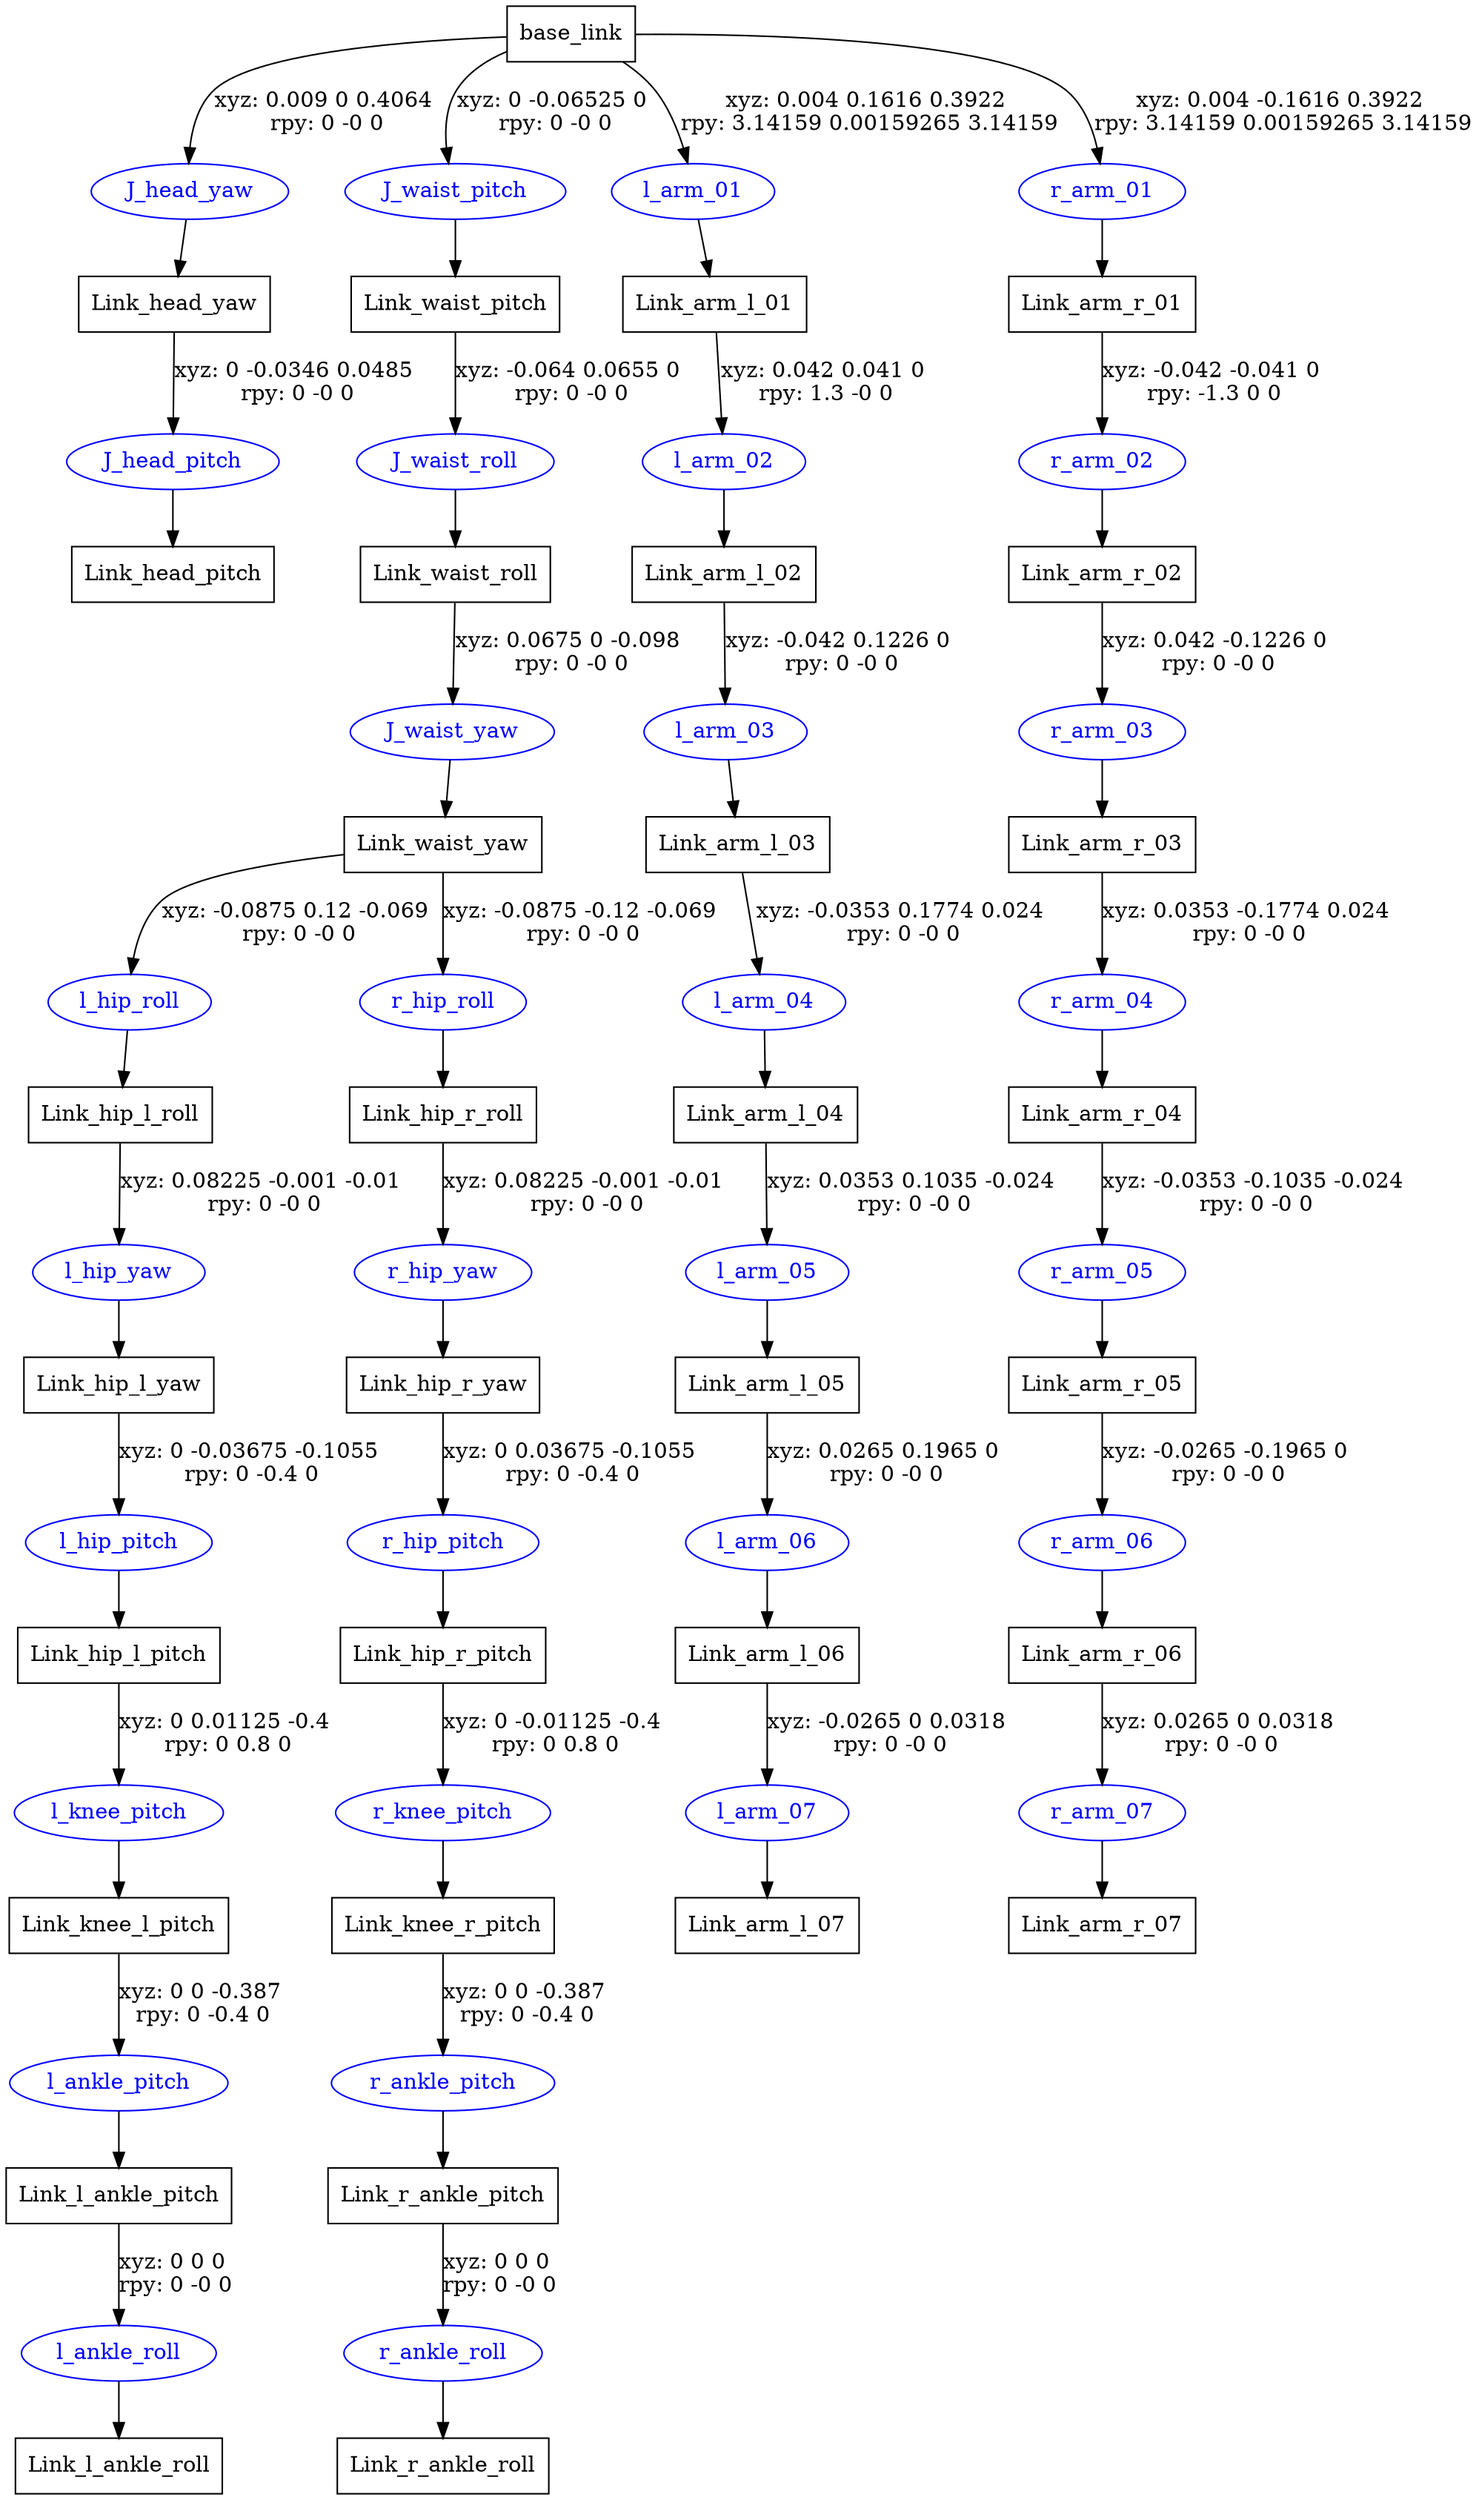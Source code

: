 digraph G {
node [shape=box];
"base_link" [label="base_link"];
"Link_head_yaw" [label="Link_head_yaw"];
"Link_head_pitch" [label="Link_head_pitch"];
"Link_waist_pitch" [label="Link_waist_pitch"];
"Link_waist_roll" [label="Link_waist_roll"];
"Link_waist_yaw" [label="Link_waist_yaw"];
"Link_hip_l_roll" [label="Link_hip_l_roll"];
"Link_hip_l_yaw" [label="Link_hip_l_yaw"];
"Link_hip_l_pitch" [label="Link_hip_l_pitch"];
"Link_knee_l_pitch" [label="Link_knee_l_pitch"];
"Link_l_ankle_pitch" [label="Link_l_ankle_pitch"];
"Link_l_ankle_roll" [label="Link_l_ankle_roll"];
"Link_hip_r_roll" [label="Link_hip_r_roll"];
"Link_hip_r_yaw" [label="Link_hip_r_yaw"];
"Link_hip_r_pitch" [label="Link_hip_r_pitch"];
"Link_knee_r_pitch" [label="Link_knee_r_pitch"];
"Link_r_ankle_pitch" [label="Link_r_ankle_pitch"];
"Link_r_ankle_roll" [label="Link_r_ankle_roll"];
"Link_arm_l_01" [label="Link_arm_l_01"];
"Link_arm_l_02" [label="Link_arm_l_02"];
"Link_arm_l_03" [label="Link_arm_l_03"];
"Link_arm_l_04" [label="Link_arm_l_04"];
"Link_arm_l_05" [label="Link_arm_l_05"];
"Link_arm_l_06" [label="Link_arm_l_06"];
"Link_arm_l_07" [label="Link_arm_l_07"];
"Link_arm_r_01" [label="Link_arm_r_01"];
"Link_arm_r_02" [label="Link_arm_r_02"];
"Link_arm_r_03" [label="Link_arm_r_03"];
"Link_arm_r_04" [label="Link_arm_r_04"];
"Link_arm_r_05" [label="Link_arm_r_05"];
"Link_arm_r_06" [label="Link_arm_r_06"];
"Link_arm_r_07" [label="Link_arm_r_07"];
node [shape=ellipse, color=blue, fontcolor=blue];
"base_link" -> "J_head_yaw" [label="xyz: 0.009 0 0.4064 \nrpy: 0 -0 0"]
"J_head_yaw" -> "Link_head_yaw"
"Link_head_yaw" -> "J_head_pitch" [label="xyz: 0 -0.0346 0.0485 \nrpy: 0 -0 0"]
"J_head_pitch" -> "Link_head_pitch"
"base_link" -> "J_waist_pitch" [label="xyz: 0 -0.06525 0 \nrpy: 0 -0 0"]
"J_waist_pitch" -> "Link_waist_pitch"
"Link_waist_pitch" -> "J_waist_roll" [label="xyz: -0.064 0.0655 0 \nrpy: 0 -0 0"]
"J_waist_roll" -> "Link_waist_roll"
"Link_waist_roll" -> "J_waist_yaw" [label="xyz: 0.0675 0 -0.098 \nrpy: 0 -0 0"]
"J_waist_yaw" -> "Link_waist_yaw"
"Link_waist_yaw" -> "l_hip_roll" [label="xyz: -0.0875 0.12 -0.069 \nrpy: 0 -0 0"]
"l_hip_roll" -> "Link_hip_l_roll"
"Link_hip_l_roll" -> "l_hip_yaw" [label="xyz: 0.08225 -0.001 -0.01 \nrpy: 0 -0 0"]
"l_hip_yaw" -> "Link_hip_l_yaw"
"Link_hip_l_yaw" -> "l_hip_pitch" [label="xyz: 0 -0.03675 -0.1055 \nrpy: 0 -0.4 0"]
"l_hip_pitch" -> "Link_hip_l_pitch"
"Link_hip_l_pitch" -> "l_knee_pitch" [label="xyz: 0 0.01125 -0.4 \nrpy: 0 0.8 0"]
"l_knee_pitch" -> "Link_knee_l_pitch"
"Link_knee_l_pitch" -> "l_ankle_pitch" [label="xyz: 0 0 -0.387 \nrpy: 0 -0.4 0"]
"l_ankle_pitch" -> "Link_l_ankle_pitch"
"Link_l_ankle_pitch" -> "l_ankle_roll" [label="xyz: 0 0 0 \nrpy: 0 -0 0"]
"l_ankle_roll" -> "Link_l_ankle_roll"
"Link_waist_yaw" -> "r_hip_roll" [label="xyz: -0.0875 -0.12 -0.069 \nrpy: 0 -0 0"]
"r_hip_roll" -> "Link_hip_r_roll"
"Link_hip_r_roll" -> "r_hip_yaw" [label="xyz: 0.08225 -0.001 -0.01 \nrpy: 0 -0 0"]
"r_hip_yaw" -> "Link_hip_r_yaw"
"Link_hip_r_yaw" -> "r_hip_pitch" [label="xyz: 0 0.03675 -0.1055 \nrpy: 0 -0.4 0"]
"r_hip_pitch" -> "Link_hip_r_pitch"
"Link_hip_r_pitch" -> "r_knee_pitch" [label="xyz: 0 -0.01125 -0.4 \nrpy: 0 0.8 0"]
"r_knee_pitch" -> "Link_knee_r_pitch"
"Link_knee_r_pitch" -> "r_ankle_pitch" [label="xyz: 0 0 -0.387 \nrpy: 0 -0.4 0"]
"r_ankle_pitch" -> "Link_r_ankle_pitch"
"Link_r_ankle_pitch" -> "r_ankle_roll" [label="xyz: 0 0 0 \nrpy: 0 -0 0"]
"r_ankle_roll" -> "Link_r_ankle_roll"
"base_link" -> "l_arm_01" [label="xyz: 0.004 0.1616 0.3922 \nrpy: 3.14159 0.00159265 3.14159"]
"l_arm_01" -> "Link_arm_l_01"
"Link_arm_l_01" -> "l_arm_02" [label="xyz: 0.042 0.041 0 \nrpy: 1.3 -0 0"]
"l_arm_02" -> "Link_arm_l_02"
"Link_arm_l_02" -> "l_arm_03" [label="xyz: -0.042 0.1226 0 \nrpy: 0 -0 0"]
"l_arm_03" -> "Link_arm_l_03"
"Link_arm_l_03" -> "l_arm_04" [label="xyz: -0.0353 0.1774 0.024 \nrpy: 0 -0 0"]
"l_arm_04" -> "Link_arm_l_04"
"Link_arm_l_04" -> "l_arm_05" [label="xyz: 0.0353 0.1035 -0.024 \nrpy: 0 -0 0"]
"l_arm_05" -> "Link_arm_l_05"
"Link_arm_l_05" -> "l_arm_06" [label="xyz: 0.0265 0.1965 0 \nrpy: 0 -0 0"]
"l_arm_06" -> "Link_arm_l_06"
"Link_arm_l_06" -> "l_arm_07" [label="xyz: -0.0265 0 0.0318 \nrpy: 0 -0 0"]
"l_arm_07" -> "Link_arm_l_07"
"base_link" -> "r_arm_01" [label="xyz: 0.004 -0.1616 0.3922 \nrpy: 3.14159 0.00159265 3.14159"]
"r_arm_01" -> "Link_arm_r_01"
"Link_arm_r_01" -> "r_arm_02" [label="xyz: -0.042 -0.041 0 \nrpy: -1.3 0 0"]
"r_arm_02" -> "Link_arm_r_02"
"Link_arm_r_02" -> "r_arm_03" [label="xyz: 0.042 -0.1226 0 \nrpy: 0 -0 0"]
"r_arm_03" -> "Link_arm_r_03"
"Link_arm_r_03" -> "r_arm_04" [label="xyz: 0.0353 -0.1774 0.024 \nrpy: 0 -0 0"]
"r_arm_04" -> "Link_arm_r_04"
"Link_arm_r_04" -> "r_arm_05" [label="xyz: -0.0353 -0.1035 -0.024 \nrpy: 0 -0 0"]
"r_arm_05" -> "Link_arm_r_05"
"Link_arm_r_05" -> "r_arm_06" [label="xyz: -0.0265 -0.1965 0 \nrpy: 0 -0 0"]
"r_arm_06" -> "Link_arm_r_06"
"Link_arm_r_06" -> "r_arm_07" [label="xyz: 0.0265 0 0.0318 \nrpy: 0 -0 0"]
"r_arm_07" -> "Link_arm_r_07"
}
